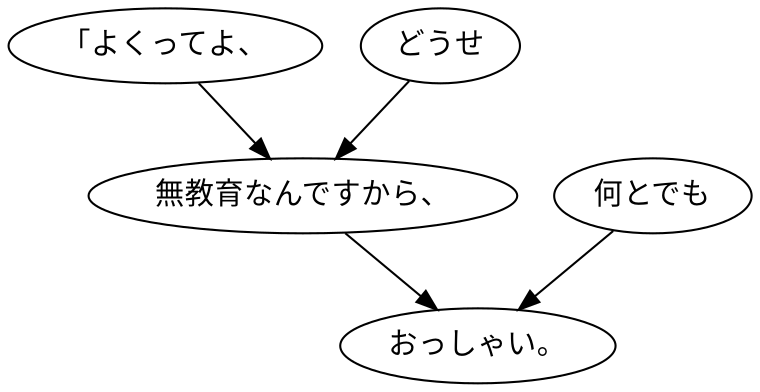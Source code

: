 digraph graph7140 {
	node0 [label="「よくってよ、"];
	node1 [label="どうせ"];
	node2 [label="無教育なんですから、"];
	node3 [label="何とでも"];
	node4 [label="おっしゃい。"];
	node0 -> node2;
	node1 -> node2;
	node2 -> node4;
	node3 -> node4;
}
